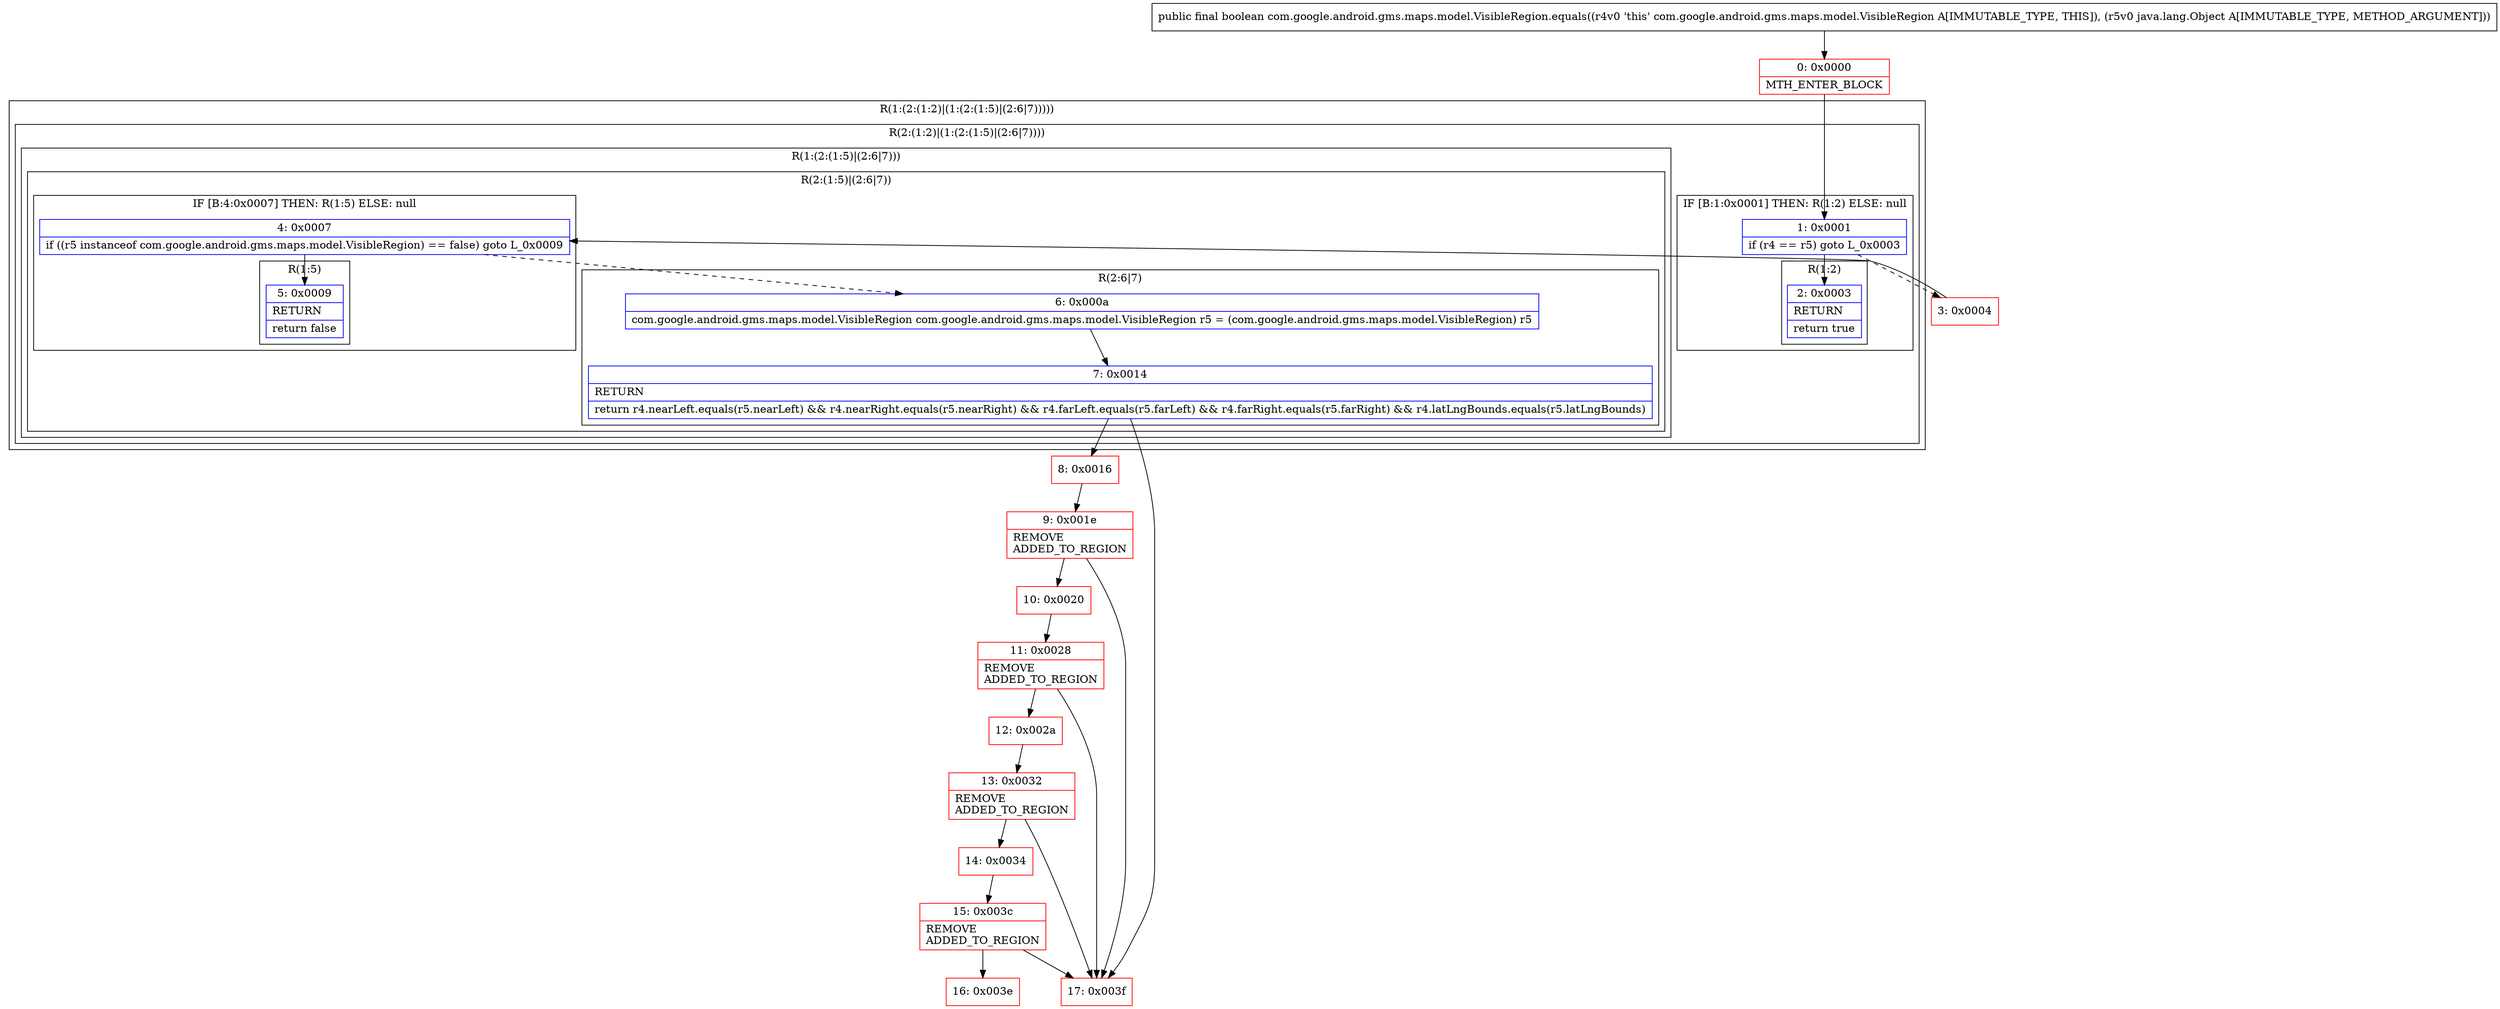 digraph "CFG forcom.google.android.gms.maps.model.VisibleRegion.equals(Ljava\/lang\/Object;)Z" {
subgraph cluster_Region_1653912583 {
label = "R(1:(2:(1:2)|(1:(2:(1:5)|(2:6|7)))))";
node [shape=record,color=blue];
subgraph cluster_Region_2086209624 {
label = "R(2:(1:2)|(1:(2:(1:5)|(2:6|7))))";
node [shape=record,color=blue];
subgraph cluster_IfRegion_1286997270 {
label = "IF [B:1:0x0001] THEN: R(1:2) ELSE: null";
node [shape=record,color=blue];
Node_1 [shape=record,label="{1\:\ 0x0001|if (r4 == r5) goto L_0x0003\l}"];
subgraph cluster_Region_457023419 {
label = "R(1:2)";
node [shape=record,color=blue];
Node_2 [shape=record,label="{2\:\ 0x0003|RETURN\l|return true\l}"];
}
}
subgraph cluster_Region_1548624983 {
label = "R(1:(2:(1:5)|(2:6|7)))";
node [shape=record,color=blue];
subgraph cluster_Region_1751252046 {
label = "R(2:(1:5)|(2:6|7))";
node [shape=record,color=blue];
subgraph cluster_IfRegion_344185569 {
label = "IF [B:4:0x0007] THEN: R(1:5) ELSE: null";
node [shape=record,color=blue];
Node_4 [shape=record,label="{4\:\ 0x0007|if ((r5 instanceof com.google.android.gms.maps.model.VisibleRegion) == false) goto L_0x0009\l}"];
subgraph cluster_Region_1672765325 {
label = "R(1:5)";
node [shape=record,color=blue];
Node_5 [shape=record,label="{5\:\ 0x0009|RETURN\l|return false\l}"];
}
}
subgraph cluster_Region_1051610422 {
label = "R(2:6|7)";
node [shape=record,color=blue];
Node_6 [shape=record,label="{6\:\ 0x000a|com.google.android.gms.maps.model.VisibleRegion com.google.android.gms.maps.model.VisibleRegion r5 = (com.google.android.gms.maps.model.VisibleRegion) r5\l}"];
Node_7 [shape=record,label="{7\:\ 0x0014|RETURN\l|return r4.nearLeft.equals(r5.nearLeft) && r4.nearRight.equals(r5.nearRight) && r4.farLeft.equals(r5.farLeft) && r4.farRight.equals(r5.farRight) && r4.latLngBounds.equals(r5.latLngBounds)\l}"];
}
}
}
}
}
Node_0 [shape=record,color=red,label="{0\:\ 0x0000|MTH_ENTER_BLOCK\l}"];
Node_3 [shape=record,color=red,label="{3\:\ 0x0004}"];
Node_8 [shape=record,color=red,label="{8\:\ 0x0016}"];
Node_9 [shape=record,color=red,label="{9\:\ 0x001e|REMOVE\lADDED_TO_REGION\l}"];
Node_10 [shape=record,color=red,label="{10\:\ 0x0020}"];
Node_11 [shape=record,color=red,label="{11\:\ 0x0028|REMOVE\lADDED_TO_REGION\l}"];
Node_12 [shape=record,color=red,label="{12\:\ 0x002a}"];
Node_13 [shape=record,color=red,label="{13\:\ 0x0032|REMOVE\lADDED_TO_REGION\l}"];
Node_14 [shape=record,color=red,label="{14\:\ 0x0034}"];
Node_15 [shape=record,color=red,label="{15\:\ 0x003c|REMOVE\lADDED_TO_REGION\l}"];
Node_16 [shape=record,color=red,label="{16\:\ 0x003e}"];
Node_17 [shape=record,color=red,label="{17\:\ 0x003f}"];
MethodNode[shape=record,label="{public final boolean com.google.android.gms.maps.model.VisibleRegion.equals((r4v0 'this' com.google.android.gms.maps.model.VisibleRegion A[IMMUTABLE_TYPE, THIS]), (r5v0 java.lang.Object A[IMMUTABLE_TYPE, METHOD_ARGUMENT])) }"];
MethodNode -> Node_0;
Node_1 -> Node_2;
Node_1 -> Node_3[style=dashed];
Node_4 -> Node_5;
Node_4 -> Node_6[style=dashed];
Node_6 -> Node_7;
Node_7 -> Node_8;
Node_7 -> Node_17;
Node_0 -> Node_1;
Node_3 -> Node_4;
Node_8 -> Node_9;
Node_9 -> Node_10;
Node_9 -> Node_17;
Node_10 -> Node_11;
Node_11 -> Node_12;
Node_11 -> Node_17;
Node_12 -> Node_13;
Node_13 -> Node_14;
Node_13 -> Node_17;
Node_14 -> Node_15;
Node_15 -> Node_16;
Node_15 -> Node_17;
}

